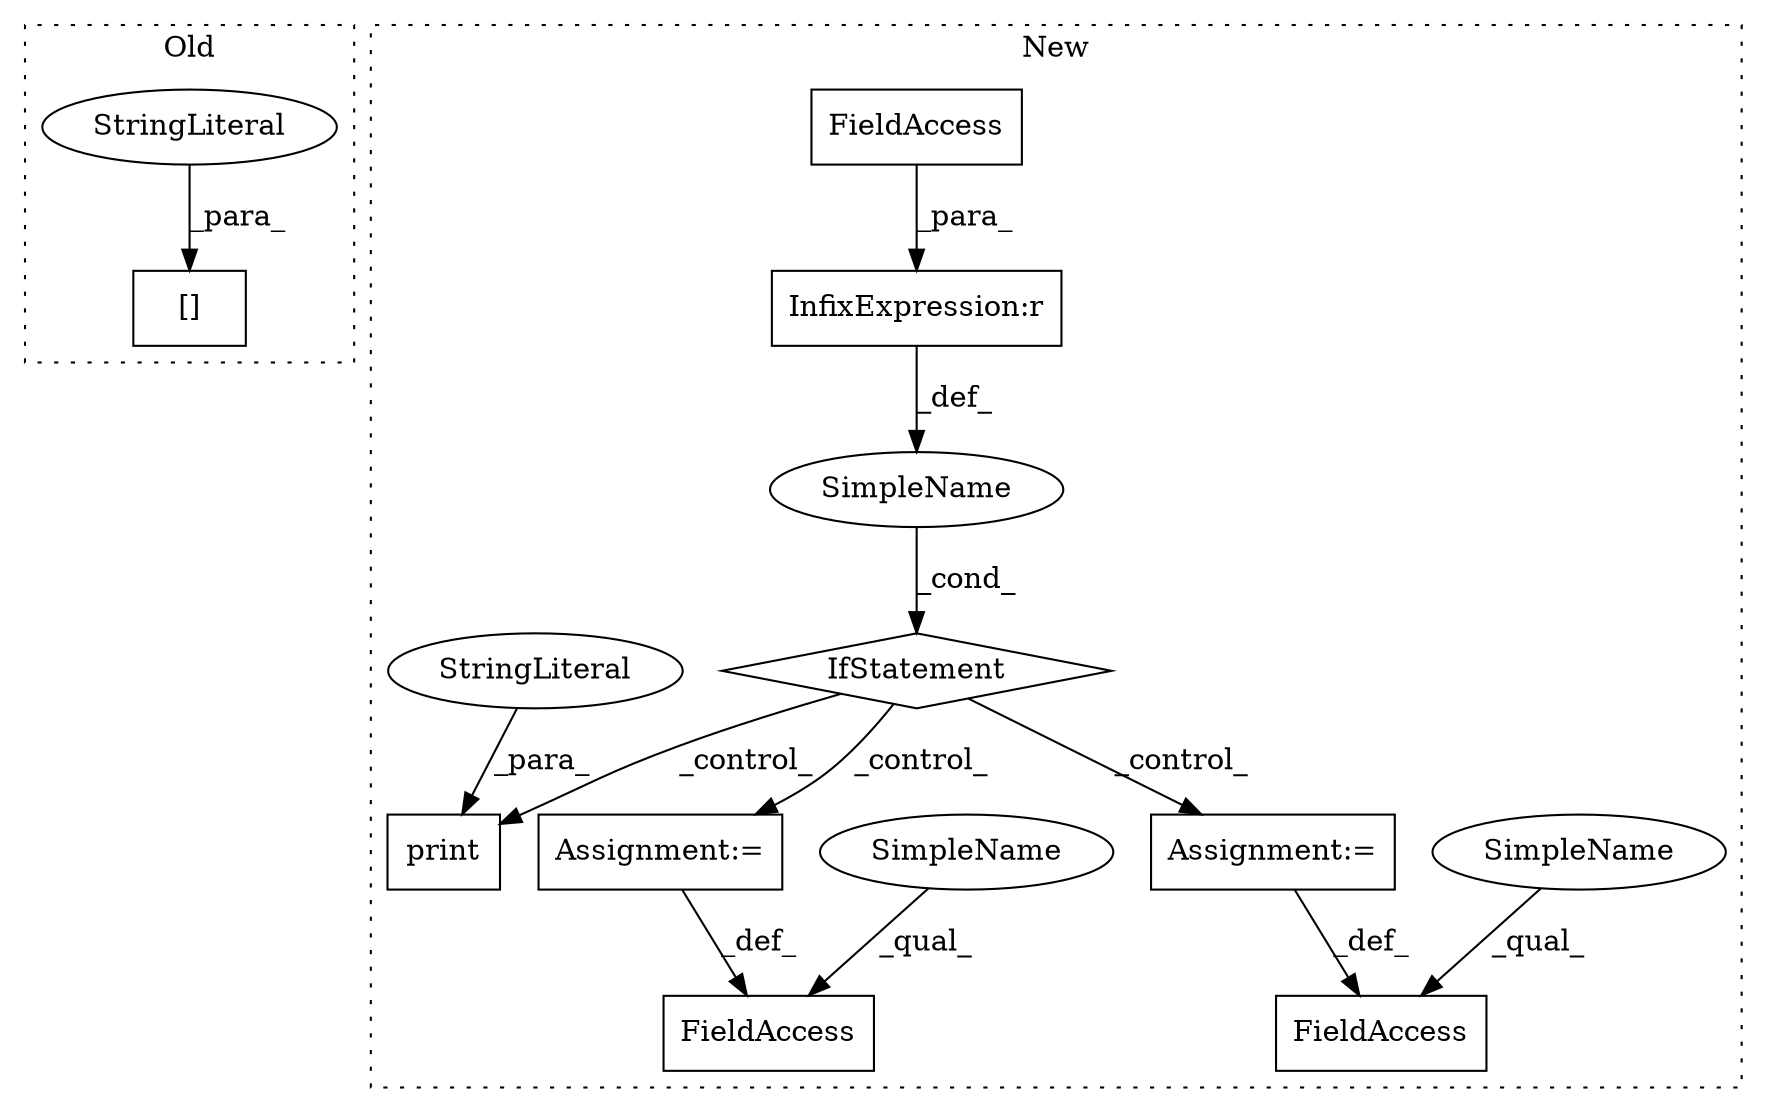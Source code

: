 digraph G {
subgraph cluster0 {
1 [label="[]" a="2" s="2170,2181" l="5,1" shape="box"];
3 [label="StringLiteral" a="45" s="2175" l="6" shape="ellipse"];
label = "Old";
style="dotted";
}
subgraph cluster1 {
2 [label="print" a="32" s="2183,2231" l="6,1" shape="box"];
4 [label="StringLiteral" a="45" s="2189" l="42" shape="ellipse"];
5 [label="IfStatement" a="25" s="1995,2012" l="4,2" shape="diamond"];
6 [label="SimpleName" a="42" s="" l="" shape="ellipse"];
7 [label="InfixExpression:r" a="27" s="2004" l="4" shape="box"];
8 [label="Assignment:=" a="7" s="2095" l="1" shape="box"];
9 [label="FieldAccess" a="22" s="2082" l="13" shape="box"];
10 [label="FieldAccess" a="22" s="2244" l="13" shape="box"];
11 [label="Assignment:=" a="7" s="2257" l="1" shape="box"];
12 [label="SimpleName" a="42" s="2082" l="3" shape="ellipse"];
13 [label="SimpleName" a="42" s="2244" l="3" shape="ellipse"];
14 [label="FieldAccess" a="22" s="1999" l="5" shape="box"];
label = "New";
style="dotted";
}
3 -> 1 [label="_para_"];
4 -> 2 [label="_para_"];
5 -> 11 [label="_control_"];
5 -> 8 [label="_control_"];
5 -> 2 [label="_control_"];
6 -> 5 [label="_cond_"];
7 -> 6 [label="_def_"];
8 -> 9 [label="_def_"];
11 -> 10 [label="_def_"];
12 -> 9 [label="_qual_"];
13 -> 10 [label="_qual_"];
14 -> 7 [label="_para_"];
}